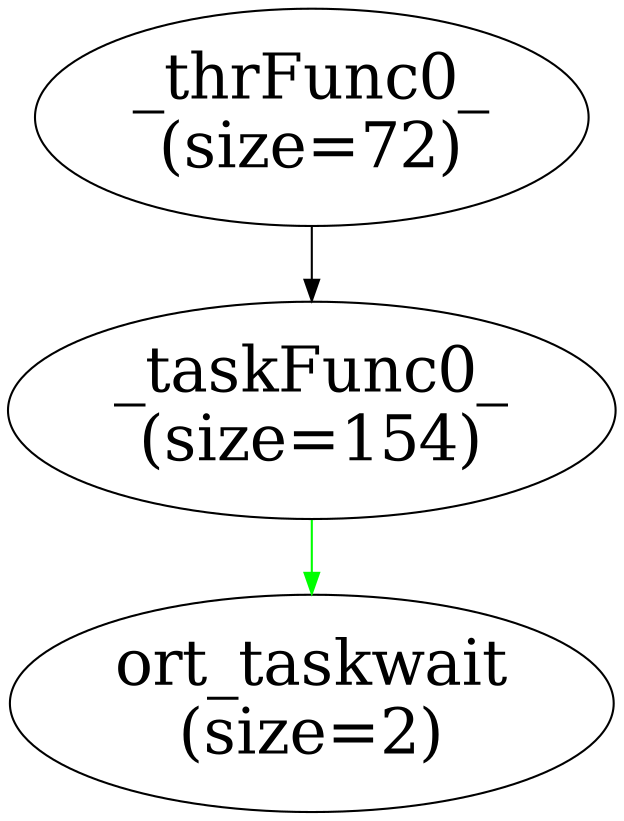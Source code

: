 digraph  {
center=1;
rankdir=TB;
rotate=0;
size="10,8";
0 [fontsize=30, label="_thrFunc0_\n(size=72)"];
1 [fontsize=30, label="ort_taskwait\n(size=2)"];
3 [fontsize=30, label="_taskFunc0_\n(size=154)"];
0 -> 3  [key=0];
3 -> 1  [color=green, key=0];
}
